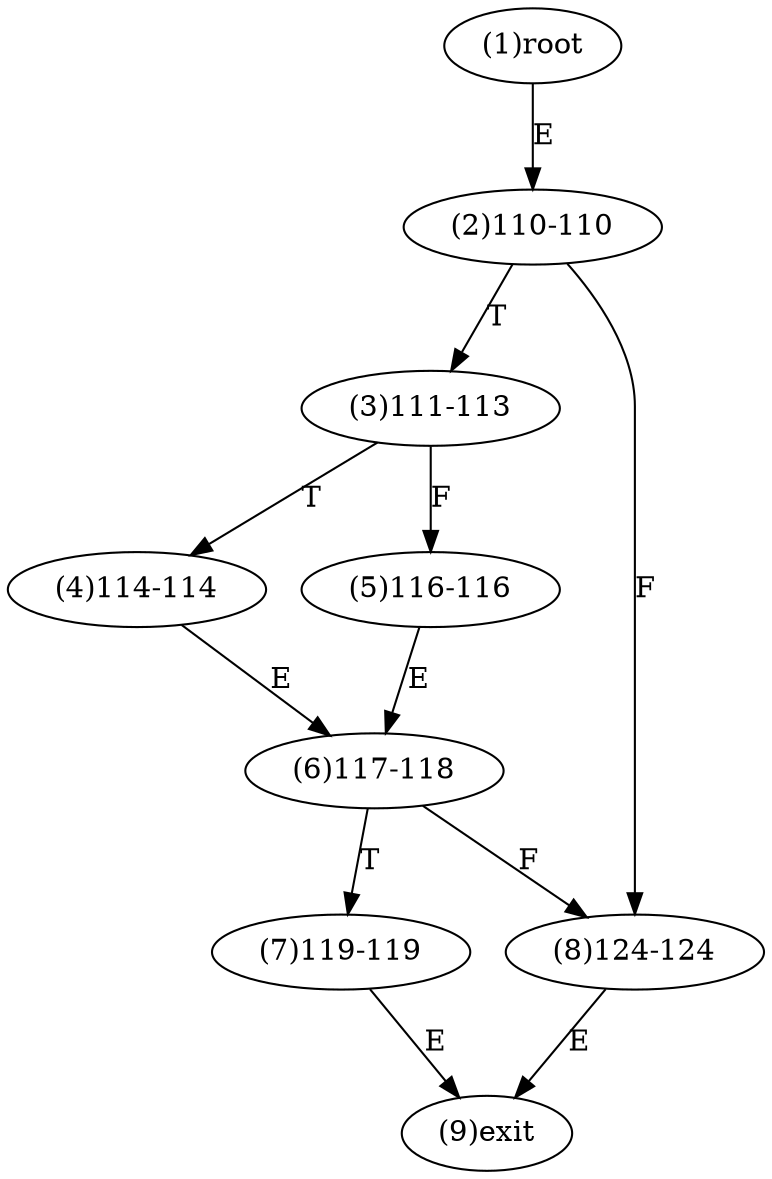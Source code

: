 digraph "" { 
1[ label="(1)root"];
2[ label="(2)110-110"];
3[ label="(3)111-113"];
4[ label="(4)114-114"];
5[ label="(5)116-116"];
6[ label="(6)117-118"];
7[ label="(7)119-119"];
8[ label="(8)124-124"];
9[ label="(9)exit"];
1->2[ label="E"];
2->8[ label="F"];
2->3[ label="T"];
3->5[ label="F"];
3->4[ label="T"];
4->6[ label="E"];
5->6[ label="E"];
6->8[ label="F"];
6->7[ label="T"];
7->9[ label="E"];
8->9[ label="E"];
}